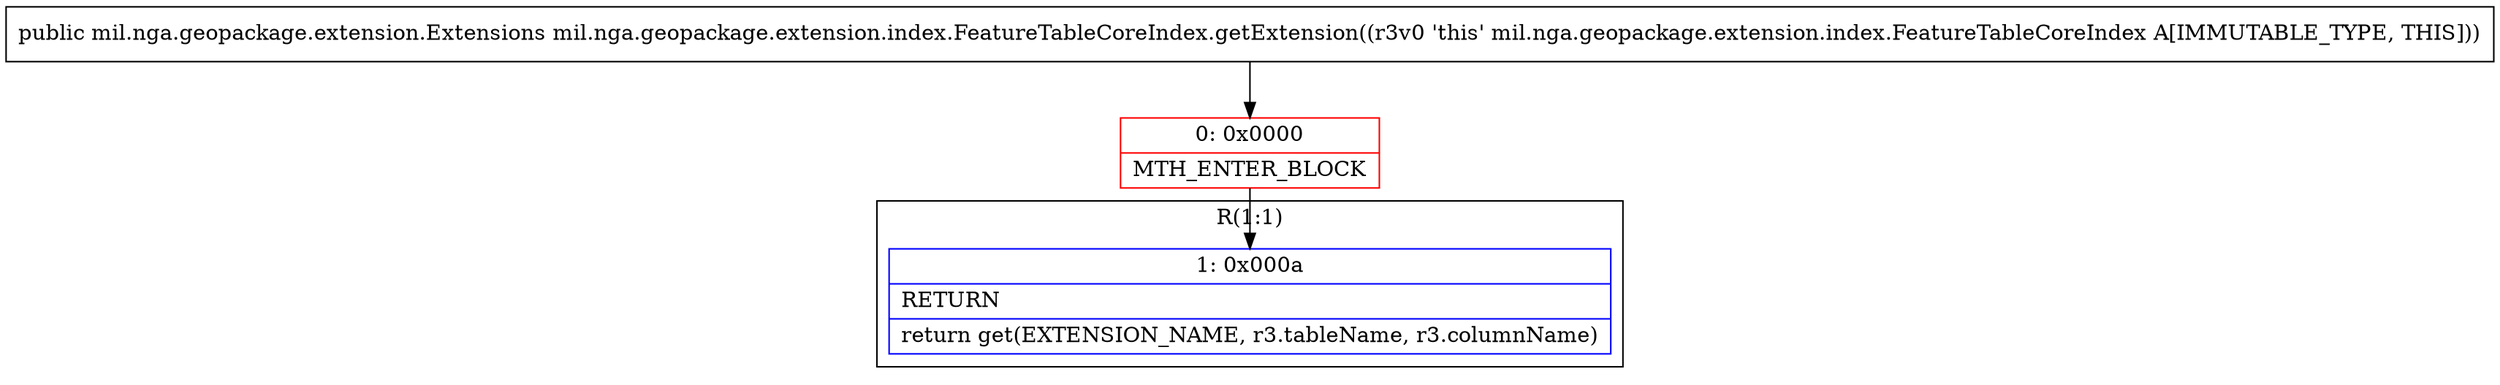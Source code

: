digraph "CFG formil.nga.geopackage.extension.index.FeatureTableCoreIndex.getExtension()Lmil\/nga\/geopackage\/extension\/Extensions;" {
subgraph cluster_Region_354996197 {
label = "R(1:1)";
node [shape=record,color=blue];
Node_1 [shape=record,label="{1\:\ 0x000a|RETURN\l|return get(EXTENSION_NAME, r3.tableName, r3.columnName)\l}"];
}
Node_0 [shape=record,color=red,label="{0\:\ 0x0000|MTH_ENTER_BLOCK\l}"];
MethodNode[shape=record,label="{public mil.nga.geopackage.extension.Extensions mil.nga.geopackage.extension.index.FeatureTableCoreIndex.getExtension((r3v0 'this' mil.nga.geopackage.extension.index.FeatureTableCoreIndex A[IMMUTABLE_TYPE, THIS])) }"];
MethodNode -> Node_0;
Node_0 -> Node_1;
}

